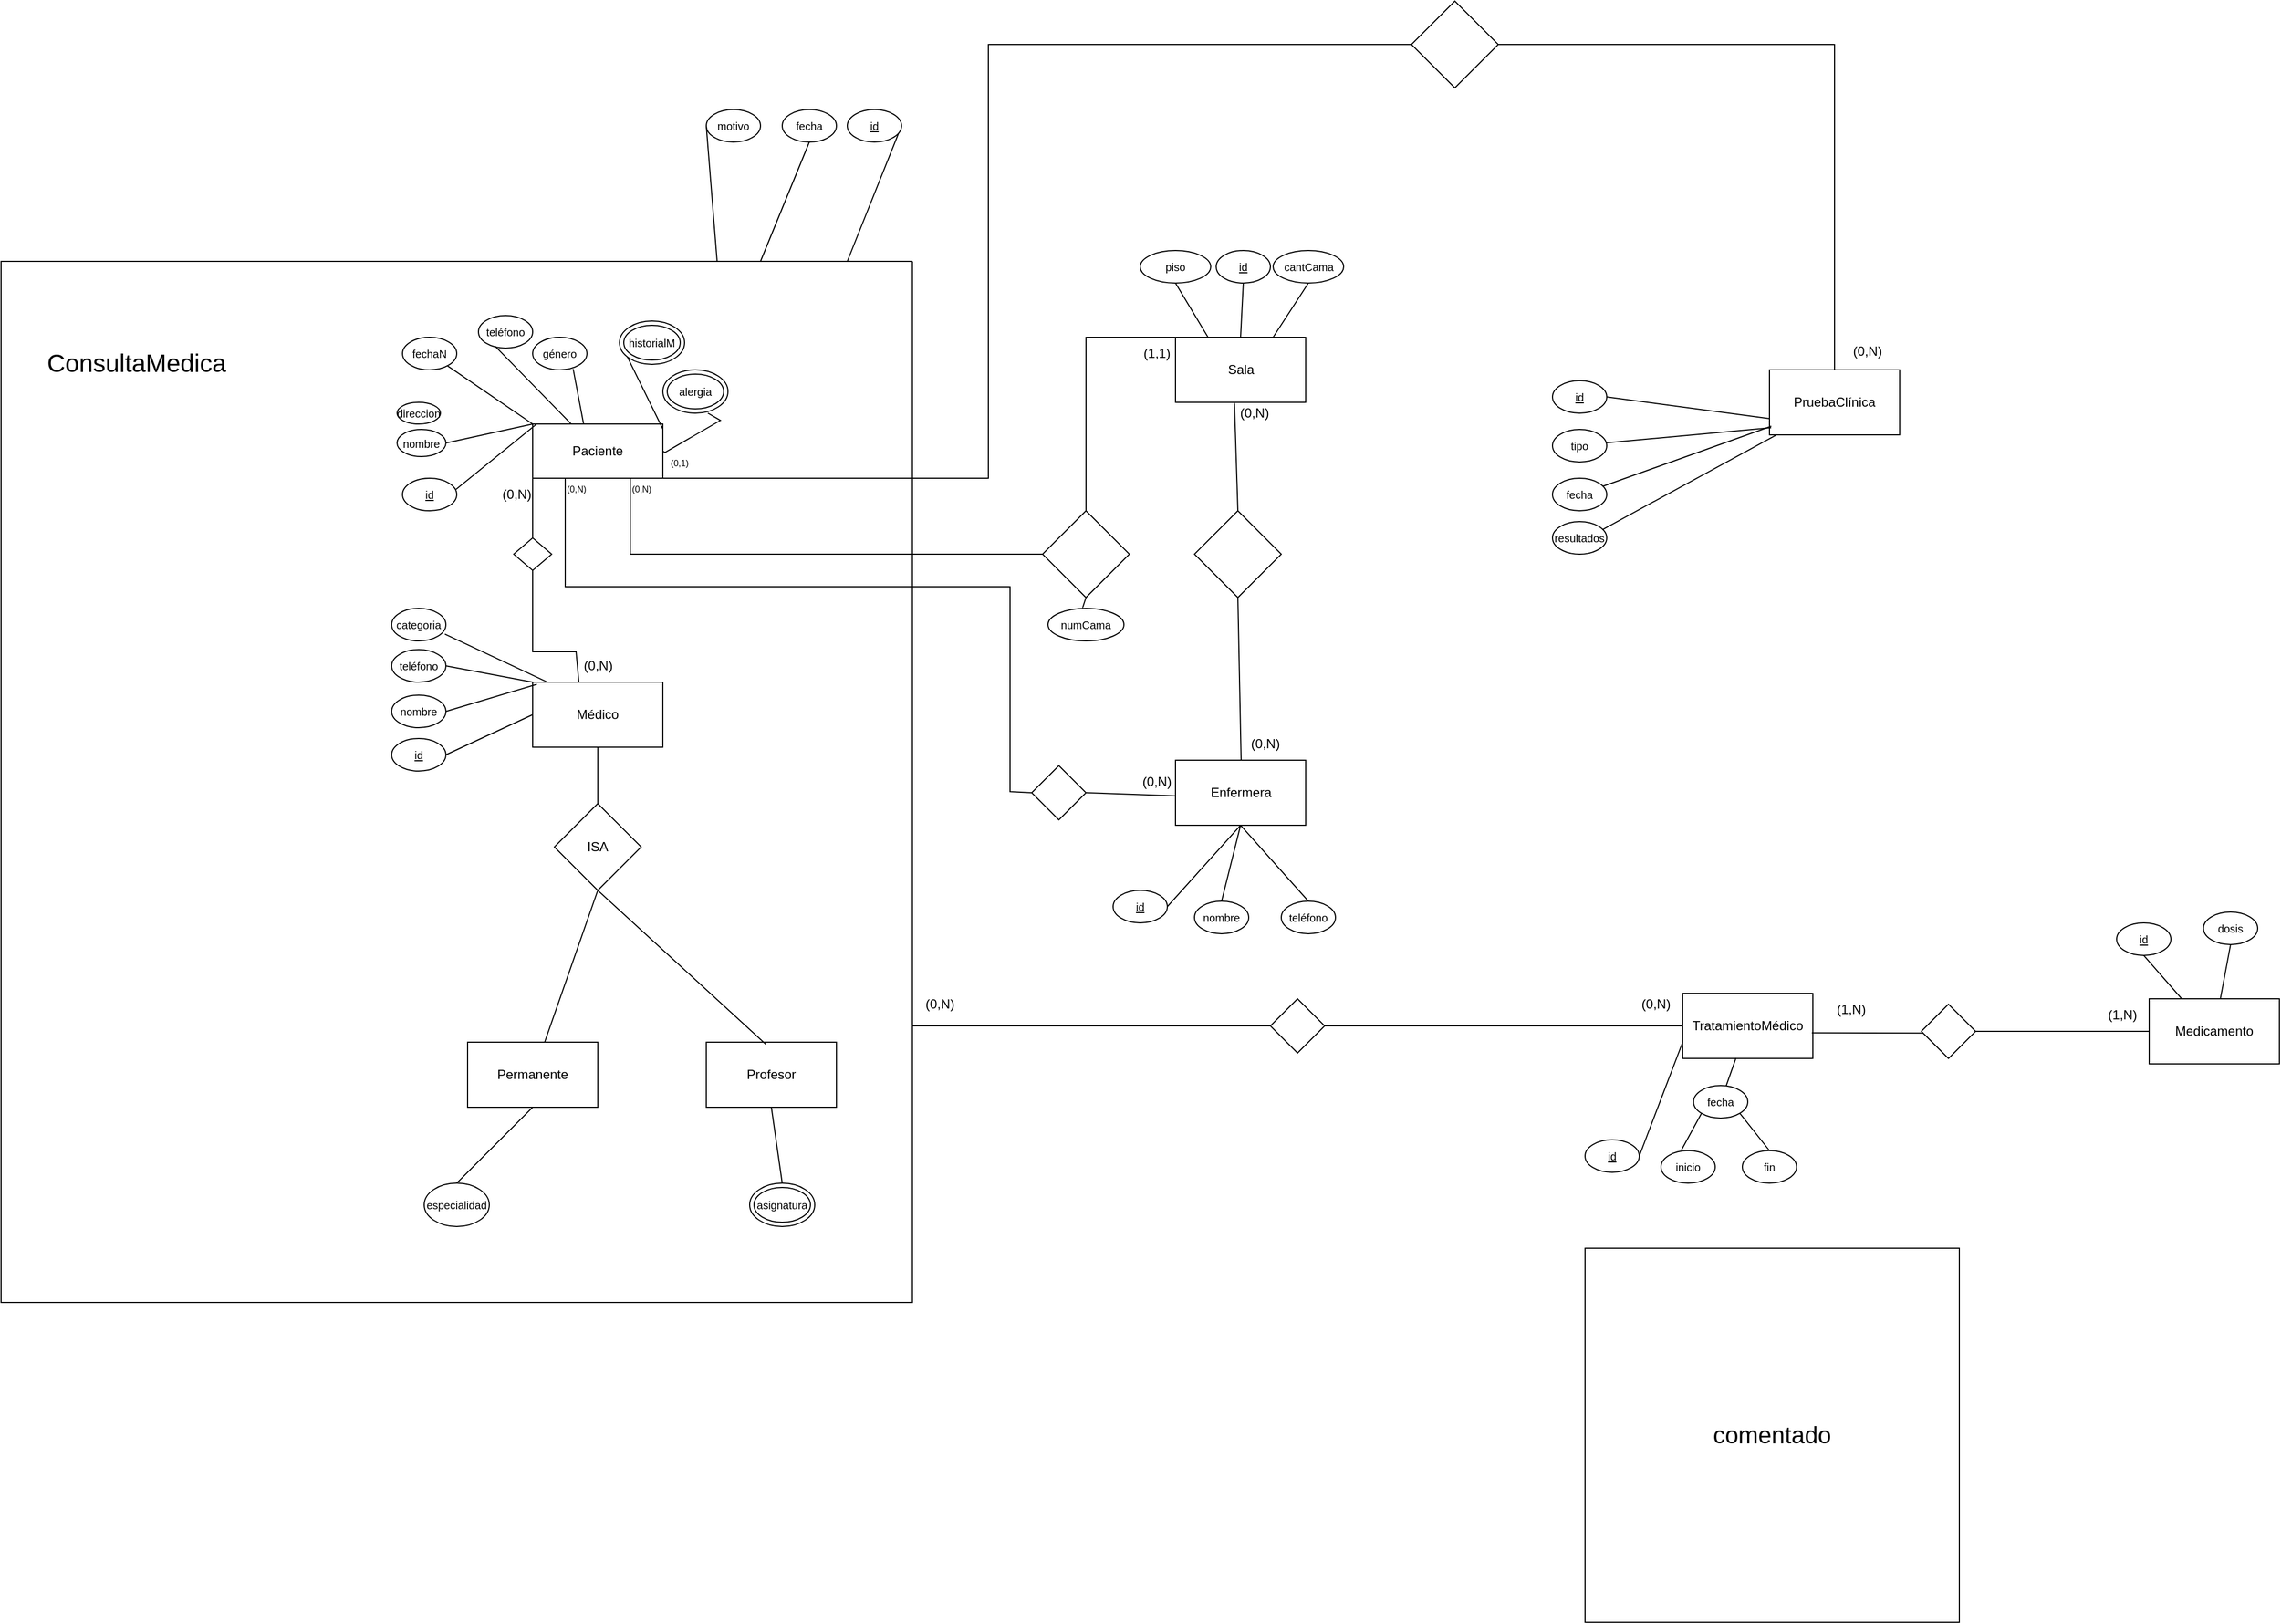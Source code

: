 <mxfile version="22.0.4" type="github">
  <diagram id="R2lEEEUBdFMjLlhIrx00" name="Page-1">
    <mxGraphModel dx="5050" dy="3364" grid="1" gridSize="10" guides="1" tooltips="1" connect="1" arrows="1" fold="1" page="1" pageScale="1" pageWidth="850" pageHeight="1100" math="0" shadow="0" extFonts="Permanent Marker^https://fonts.googleapis.com/css?family=Permanent+Marker">
      <root>
        <mxCell id="0" />
        <mxCell id="1" parent="0" />
        <mxCell id="7Bm5uX8iUBSCOyA4L_OL-2" value="Paciente" style="rounded=0;whiteSpace=wrap;html=1;" vertex="1" parent="1">
          <mxGeometry x="-110" y="110" width="120" height="50" as="geometry" />
        </mxCell>
        <mxCell id="7Bm5uX8iUBSCOyA4L_OL-5" value="nombre" style="ellipse;whiteSpace=wrap;html=1;fontSize=10;" vertex="1" parent="1">
          <mxGeometry x="-235" y="115" width="45" height="25" as="geometry" />
        </mxCell>
        <mxCell id="7Bm5uX8iUBSCOyA4L_OL-6" value="" style="endArrow=none;html=1;rounded=0;entryX=1;entryY=0.5;entryDx=0;entryDy=0;exitX=0;exitY=0;exitDx=0;exitDy=0;" edge="1" parent="1" source="7Bm5uX8iUBSCOyA4L_OL-2" target="7Bm5uX8iUBSCOyA4L_OL-5">
          <mxGeometry width="50" height="50" relative="1" as="geometry">
            <mxPoint x="170" y="140" as="sourcePoint" />
            <mxPoint x="220" y="90" as="targetPoint" />
          </mxGeometry>
        </mxCell>
        <mxCell id="7Bm5uX8iUBSCOyA4L_OL-7" value="direccion" style="ellipse;whiteSpace=wrap;html=1;fontSize=10;" vertex="1" parent="1">
          <mxGeometry x="-235" y="90" width="40" height="20" as="geometry" />
        </mxCell>
        <mxCell id="7Bm5uX8iUBSCOyA4L_OL-8" value="fechaN" style="ellipse;whiteSpace=wrap;html=1;fontSize=10;" vertex="1" parent="1">
          <mxGeometry x="-230" y="30" width="50" height="30" as="geometry" />
        </mxCell>
        <mxCell id="7Bm5uX8iUBSCOyA4L_OL-10" value="" style="endArrow=none;html=1;rounded=0;exitX=0;exitY=0;exitDx=0;exitDy=0;" edge="1" parent="1" source="7Bm5uX8iUBSCOyA4L_OL-2" target="7Bm5uX8iUBSCOyA4L_OL-8">
          <mxGeometry width="50" height="50" relative="1" as="geometry">
            <mxPoint x="230" y="170" as="sourcePoint" />
            <mxPoint x="290" y="90" as="targetPoint" />
          </mxGeometry>
        </mxCell>
        <mxCell id="7Bm5uX8iUBSCOyA4L_OL-11" value="género" style="ellipse;whiteSpace=wrap;html=1;fontSize=10;" vertex="1" parent="1">
          <mxGeometry x="-110" y="30" width="50" height="30" as="geometry" />
        </mxCell>
        <mxCell id="7Bm5uX8iUBSCOyA4L_OL-12" value="" style="endArrow=none;html=1;rounded=0;entryX=0.746;entryY=0.972;entryDx=0;entryDy=0;entryPerimeter=0;exitX=0.391;exitY=-0.003;exitDx=0;exitDy=0;exitPerimeter=0;" edge="1" parent="1" source="7Bm5uX8iUBSCOyA4L_OL-2" target="7Bm5uX8iUBSCOyA4L_OL-11">
          <mxGeometry width="50" height="50" relative="1" as="geometry">
            <mxPoint x="170" y="180" as="sourcePoint" />
            <mxPoint x="340" y="90" as="targetPoint" />
          </mxGeometry>
        </mxCell>
        <mxCell id="7Bm5uX8iUBSCOyA4L_OL-13" value="teléfono" style="ellipse;whiteSpace=wrap;html=1;fontSize=10;" vertex="1" parent="1">
          <mxGeometry x="-160" y="10" width="50" height="30" as="geometry" />
        </mxCell>
        <mxCell id="7Bm5uX8iUBSCOyA4L_OL-16" value="" style="endArrow=none;html=1;rounded=0;entryX=0.101;entryY=0.764;entryDx=0;entryDy=0;entryPerimeter=0;exitX=1.001;exitY=0.098;exitDx=0;exitDy=0;exitPerimeter=0;" edge="1" parent="1" source="7Bm5uX8iUBSCOyA4L_OL-2" target="7Bm5uX8iUBSCOyA4L_OL-20">
          <mxGeometry width="50" height="50" relative="1" as="geometry">
            <mxPoint x="270" y="180" as="sourcePoint" />
            <mxPoint x="302.35" y="158.71" as="targetPoint" />
          </mxGeometry>
        </mxCell>
        <mxCell id="7Bm5uX8iUBSCOyA4L_OL-17" value="" style="endArrow=none;html=1;rounded=0;entryX=0.302;entryY=0.932;entryDx=0;entryDy=0;entryPerimeter=0;" edge="1" parent="1" source="7Bm5uX8iUBSCOyA4L_OL-2" target="7Bm5uX8iUBSCOyA4L_OL-13">
          <mxGeometry width="50" height="50" relative="1" as="geometry">
            <mxPoint x="250" y="180" as="sourcePoint" />
            <mxPoint x="300" y="120" as="targetPoint" />
          </mxGeometry>
        </mxCell>
        <mxCell id="7Bm5uX8iUBSCOyA4L_OL-20" value="historialM" style="ellipse;shape=doubleEllipse;whiteSpace=wrap;html=1;fontSize=10;" vertex="1" parent="1">
          <mxGeometry x="-30" y="15" width="60" height="40" as="geometry" />
        </mxCell>
        <mxCell id="7Bm5uX8iUBSCOyA4L_OL-21" value="alergia" style="ellipse;shape=doubleEllipse;whiteSpace=wrap;html=1;fontSize=10;" vertex="1" parent="1">
          <mxGeometry x="10" y="60" width="60" height="40" as="geometry" />
        </mxCell>
        <mxCell id="7Bm5uX8iUBSCOyA4L_OL-24" value="" style="edgeStyle=isometricEdgeStyle;endArrow=none;html=1;elbow=vertical;rounded=0;exitX=1;exitY=0.5;exitDx=0;exitDy=0;entryX=0.691;entryY=0.999;entryDx=0;entryDy=0;entryPerimeter=0;" edge="1" parent="1" source="7Bm5uX8iUBSCOyA4L_OL-2" target="7Bm5uX8iUBSCOyA4L_OL-21">
          <mxGeometry width="50" height="100" relative="1" as="geometry">
            <mxPoint x="340.8" y="230" as="sourcePoint" />
            <mxPoint x="390.8" y="130" as="targetPoint" />
            <Array as="points">
              <mxPoint x="40" y="120" />
            </Array>
          </mxGeometry>
        </mxCell>
        <mxCell id="7Bm5uX8iUBSCOyA4L_OL-29" value="Médico" style="rounded=0;whiteSpace=wrap;html=1;" vertex="1" parent="1">
          <mxGeometry x="-110" y="348" width="120" height="60" as="geometry" />
        </mxCell>
        <mxCell id="7Bm5uX8iUBSCOyA4L_OL-32" value="" style="endArrow=none;html=1;rounded=0;exitX=0.355;exitY=0.001;exitDx=0;exitDy=0;entryX=0.5;entryY=1;entryDx=0;entryDy=0;exitPerimeter=0;" edge="1" parent="1" source="7Bm5uX8iUBSCOyA4L_OL-29" target="7Bm5uX8iUBSCOyA4L_OL-141">
          <mxGeometry width="50" height="50" relative="1" as="geometry">
            <mxPoint x="140" y="380" as="sourcePoint" />
            <mxPoint x="-60" y="300" as="targetPoint" />
            <Array as="points">
              <mxPoint x="-70" y="320" />
              <mxPoint x="-110" y="320" />
            </Array>
          </mxGeometry>
        </mxCell>
        <mxCell id="7Bm5uX8iUBSCOyA4L_OL-34" value="" style="endArrow=none;html=1;rounded=0;entryX=0;entryY=0.5;entryDx=0;entryDy=0;exitX=1;exitY=0.5;exitDx=0;exitDy=0;" edge="1" parent="1" source="7Bm5uX8iUBSCOyA4L_OL-118" target="7Bm5uX8iUBSCOyA4L_OL-29">
          <mxGeometry width="50" height="50" relative="1" as="geometry">
            <mxPoint x="50" y="440" as="sourcePoint" />
            <mxPoint x="100" y="360" as="targetPoint" />
          </mxGeometry>
        </mxCell>
        <mxCell id="7Bm5uX8iUBSCOyA4L_OL-35" value="nombre" style="ellipse;whiteSpace=wrap;html=1;fontSize=10;" vertex="1" parent="1">
          <mxGeometry x="-240" y="360" width="50" height="30" as="geometry" />
        </mxCell>
        <mxCell id="7Bm5uX8iUBSCOyA4L_OL-40" value="" style="endArrow=none;html=1;rounded=0;entryX=1;entryY=0.5;entryDx=0;entryDy=0;exitX=0.032;exitY=0.033;exitDx=0;exitDy=0;exitPerimeter=0;" edge="1" parent="1" source="7Bm5uX8iUBSCOyA4L_OL-29" target="7Bm5uX8iUBSCOyA4L_OL-35">
          <mxGeometry width="50" height="50" relative="1" as="geometry">
            <mxPoint x="220" y="390" as="sourcePoint" />
            <mxPoint x="270" y="340" as="targetPoint" />
          </mxGeometry>
        </mxCell>
        <mxCell id="7Bm5uX8iUBSCOyA4L_OL-41" value="" style="endArrow=none;html=1;rounded=0;entryX=0.5;entryY=1;entryDx=0;entryDy=0;exitX=0.5;exitY=0;exitDx=0;exitDy=0;" edge="1" parent="1" source="7Bm5uX8iUBSCOyA4L_OL-43" target="7Bm5uX8iUBSCOyA4L_OL-29">
          <mxGeometry width="50" height="50" relative="1" as="geometry">
            <mxPoint x="185" y="600" as="sourcePoint" />
            <mxPoint x="280" y="530" as="targetPoint" />
          </mxGeometry>
        </mxCell>
        <mxCell id="7Bm5uX8iUBSCOyA4L_OL-43" value="ISA" style="rhombus;whiteSpace=wrap;html=1;" vertex="1" parent="1">
          <mxGeometry x="-90" y="460" width="80" height="80" as="geometry" />
        </mxCell>
        <mxCell id="7Bm5uX8iUBSCOyA4L_OL-44" value="Permanente" style="rounded=0;whiteSpace=wrap;html=1;" vertex="1" parent="1">
          <mxGeometry x="-170" y="680" width="120" height="60" as="geometry" />
        </mxCell>
        <mxCell id="7Bm5uX8iUBSCOyA4L_OL-45" value="Profesor" style="rounded=0;whiteSpace=wrap;html=1;" vertex="1" parent="1">
          <mxGeometry x="50" y="680" width="120" height="60" as="geometry" />
        </mxCell>
        <mxCell id="7Bm5uX8iUBSCOyA4L_OL-47" value="" style="endArrow=none;html=1;rounded=0;exitX=0.592;exitY=0;exitDx=0;exitDy=0;exitPerimeter=0;entryX=0.5;entryY=1;entryDx=0;entryDy=0;" edge="1" parent="1" source="7Bm5uX8iUBSCOyA4L_OL-44" target="7Bm5uX8iUBSCOyA4L_OL-43">
          <mxGeometry width="50" height="50" relative="1" as="geometry">
            <mxPoint x="120" y="710" as="sourcePoint" />
            <mxPoint x="170" y="660" as="targetPoint" />
          </mxGeometry>
        </mxCell>
        <mxCell id="7Bm5uX8iUBSCOyA4L_OL-49" value="" style="endArrow=none;html=1;rounded=0;exitX=0.458;exitY=0.033;exitDx=0;exitDy=0;exitPerimeter=0;entryX=0.5;entryY=1;entryDx=0;entryDy=0;" edge="1" parent="1" source="7Bm5uX8iUBSCOyA4L_OL-45" target="7Bm5uX8iUBSCOyA4L_OL-43">
          <mxGeometry width="50" height="50" relative="1" as="geometry">
            <mxPoint x="330" y="770" as="sourcePoint" />
            <mxPoint x="190" y="690" as="targetPoint" />
          </mxGeometry>
        </mxCell>
        <mxCell id="7Bm5uX8iUBSCOyA4L_OL-50" value="teléfono" style="ellipse;whiteSpace=wrap;html=1;fontSize=10;" vertex="1" parent="1">
          <mxGeometry x="-240" y="318" width="50" height="30" as="geometry" />
        </mxCell>
        <mxCell id="7Bm5uX8iUBSCOyA4L_OL-51" value="" style="endArrow=none;html=1;rounded=0;entryX=0.981;entryY=0.789;entryDx=0;entryDy=0;exitX=0.112;exitY=-0.001;exitDx=0;exitDy=0;exitPerimeter=0;entryPerimeter=0;" edge="1" parent="1" source="7Bm5uX8iUBSCOyA4L_OL-29" target="7Bm5uX8iUBSCOyA4L_OL-114">
          <mxGeometry width="50" height="50" relative="1" as="geometry">
            <mxPoint x="140.36" y="357.22" as="sourcePoint" />
            <mxPoint x="74.757" y="322.778" as="targetPoint" />
          </mxGeometry>
        </mxCell>
        <mxCell id="7Bm5uX8iUBSCOyA4L_OL-54" value="Enfermera" style="rounded=0;whiteSpace=wrap;html=1;" vertex="1" parent="1">
          <mxGeometry x="482.5" y="420" width="120" height="60" as="geometry" />
        </mxCell>
        <mxCell id="7Bm5uX8iUBSCOyA4L_OL-57" value="" style="endArrow=none;html=1;rounded=0;entryX=0.5;entryY=1;entryDx=0;entryDy=0;exitX=1;exitY=0.5;exitDx=0;exitDy=0;" edge="1" parent="1" source="7Bm5uX8iUBSCOyA4L_OL-121" target="7Bm5uX8iUBSCOyA4L_OL-54">
          <mxGeometry width="50" height="50" relative="1" as="geometry">
            <mxPoint x="490.0" y="435" as="sourcePoint" />
            <mxPoint x="540" y="390" as="targetPoint" />
          </mxGeometry>
        </mxCell>
        <mxCell id="7Bm5uX8iUBSCOyA4L_OL-58" value="nombre" style="ellipse;whiteSpace=wrap;html=1;fontSize=10;" vertex="1" parent="1">
          <mxGeometry x="500" y="550" width="50" height="30" as="geometry" />
        </mxCell>
        <mxCell id="7Bm5uX8iUBSCOyA4L_OL-59" value="" style="endArrow=none;html=1;rounded=0;exitX=0.5;exitY=0;exitDx=0;exitDy=0;entryX=0.5;entryY=1;entryDx=0;entryDy=0;" edge="1" parent="1" source="7Bm5uX8iUBSCOyA4L_OL-58" target="7Bm5uX8iUBSCOyA4L_OL-54">
          <mxGeometry width="50" height="50" relative="1" as="geometry">
            <mxPoint x="550" y="350" as="sourcePoint" />
            <mxPoint x="600" y="390" as="targetPoint" />
          </mxGeometry>
        </mxCell>
        <mxCell id="7Bm5uX8iUBSCOyA4L_OL-60" value="teléfono" style="ellipse;whiteSpace=wrap;html=1;fontSize=10;" vertex="1" parent="1">
          <mxGeometry x="580" y="550" width="50" height="30" as="geometry" />
        </mxCell>
        <mxCell id="7Bm5uX8iUBSCOyA4L_OL-61" value="" style="endArrow=none;html=1;rounded=0;exitX=0.5;exitY=0;exitDx=0;exitDy=0;entryX=0.5;entryY=1;entryDx=0;entryDy=0;" edge="1" parent="1" source="7Bm5uX8iUBSCOyA4L_OL-60" target="7Bm5uX8iUBSCOyA4L_OL-54">
          <mxGeometry width="50" height="50" relative="1" as="geometry">
            <mxPoint x="500" y="365" as="sourcePoint" />
            <mxPoint x="560" y="380" as="targetPoint" />
          </mxGeometry>
        </mxCell>
        <mxCell id="7Bm5uX8iUBSCOyA4L_OL-64" value="" style="endArrow=none;html=1;rounded=0;exitX=1;exitY=0.5;exitDx=0;exitDy=0;" edge="1" parent="1" source="7Bm5uX8iUBSCOyA4L_OL-122">
          <mxGeometry width="50" height="50" relative="1" as="geometry">
            <mxPoint x="870" y="440" as="sourcePoint" />
            <mxPoint x="180" y="-40" as="targetPoint" />
          </mxGeometry>
        </mxCell>
        <mxCell id="7Bm5uX8iUBSCOyA4L_OL-65" value="fecha " style="ellipse;whiteSpace=wrap;html=1;fontSize=10;" vertex="1" parent="1">
          <mxGeometry x="120" y="-180" width="50" height="30" as="geometry" />
        </mxCell>
        <mxCell id="7Bm5uX8iUBSCOyA4L_OL-66" value="" style="endArrow=none;html=1;rounded=0;exitX=0.5;exitY=1;exitDx=0;exitDy=0;" edge="1" parent="1" source="7Bm5uX8iUBSCOyA4L_OL-65">
          <mxGeometry width="50" height="50" relative="1" as="geometry">
            <mxPoint x="970" y="400" as="sourcePoint" />
            <mxPoint x="100" y="-40" as="targetPoint" />
          </mxGeometry>
        </mxCell>
        <mxCell id="7Bm5uX8iUBSCOyA4L_OL-67" value="motivo " style="ellipse;whiteSpace=wrap;html=1;fontSize=10;" vertex="1" parent="1">
          <mxGeometry x="50" y="-180" width="50" height="30" as="geometry" />
        </mxCell>
        <mxCell id="7Bm5uX8iUBSCOyA4L_OL-68" value="" style="endArrow=none;html=1;rounded=0;exitX=0;exitY=0.5;exitDx=0;exitDy=0;" edge="1" parent="1" source="7Bm5uX8iUBSCOyA4L_OL-67">
          <mxGeometry width="50" height="50" relative="1" as="geometry">
            <mxPoint x="790" y="310" as="sourcePoint" />
            <mxPoint x="60" y="-40" as="targetPoint" />
          </mxGeometry>
        </mxCell>
        <mxCell id="7Bm5uX8iUBSCOyA4L_OL-69" value="PruebaClínica" style="rounded=0;whiteSpace=wrap;html=1;" vertex="1" parent="1">
          <mxGeometry x="1030" y="60" width="120" height="60" as="geometry" />
        </mxCell>
        <mxCell id="7Bm5uX8iUBSCOyA4L_OL-71" value="" style="endArrow=none;html=1;rounded=0;entryX=0;entryY=0.75;entryDx=0;entryDy=0;exitX=1;exitY=0.5;exitDx=0;exitDy=0;" edge="1" parent="1" source="7Bm5uX8iUBSCOyA4L_OL-123" target="7Bm5uX8iUBSCOyA4L_OL-69">
          <mxGeometry width="50" height="50" relative="1" as="geometry">
            <mxPoint x="870" y="85.0" as="sourcePoint" />
            <mxPoint x="940" y="100" as="targetPoint" />
          </mxGeometry>
        </mxCell>
        <mxCell id="7Bm5uX8iUBSCOyA4L_OL-73" value="tipo " style="ellipse;whiteSpace=wrap;html=1;fontSize=10;" vertex="1" parent="1">
          <mxGeometry x="830" y="115" width="50" height="30" as="geometry" />
        </mxCell>
        <mxCell id="7Bm5uX8iUBSCOyA4L_OL-74" value="" style="endArrow=none;html=1;rounded=0;exitX=0.979;exitY=0.413;exitDx=0;exitDy=0;exitPerimeter=0;entryX=0.013;entryY=0.889;entryDx=0;entryDy=0;entryPerimeter=0;" edge="1" parent="1" source="7Bm5uX8iUBSCOyA4L_OL-73" target="7Bm5uX8iUBSCOyA4L_OL-69">
          <mxGeometry width="50" height="50" relative="1" as="geometry">
            <mxPoint x="910" y="155" as="sourcePoint" />
            <mxPoint x="960" y="100" as="targetPoint" />
          </mxGeometry>
        </mxCell>
        <mxCell id="7Bm5uX8iUBSCOyA4L_OL-75" value="fecha" style="ellipse;whiteSpace=wrap;html=1;fontSize=10;" vertex="1" parent="1">
          <mxGeometry x="830" y="160" width="50" height="30" as="geometry" />
        </mxCell>
        <mxCell id="7Bm5uX8iUBSCOyA4L_OL-76" value="" style="endArrow=none;html=1;rounded=0;entryX=0.014;entryY=0.867;entryDx=0;entryDy=0;entryPerimeter=0;" edge="1" parent="1" source="7Bm5uX8iUBSCOyA4L_OL-75" target="7Bm5uX8iUBSCOyA4L_OL-69">
          <mxGeometry width="50" height="50" relative="1" as="geometry">
            <mxPoint x="900" y="200" as="sourcePoint" />
            <mxPoint x="950" y="150" as="targetPoint" />
          </mxGeometry>
        </mxCell>
        <mxCell id="7Bm5uX8iUBSCOyA4L_OL-77" value="resultados" style="ellipse;whiteSpace=wrap;html=1;fontSize=10;" vertex="1" parent="1">
          <mxGeometry x="830" y="200" width="50" height="30" as="geometry" />
        </mxCell>
        <mxCell id="7Bm5uX8iUBSCOyA4L_OL-78" value="" style="endArrow=none;html=1;rounded=0;entryX=0.057;entryY=0.996;entryDx=0;entryDy=0;entryPerimeter=0;exitX=0.925;exitY=0.242;exitDx=0;exitDy=0;exitPerimeter=0;" edge="1" parent="1" source="7Bm5uX8iUBSCOyA4L_OL-77" target="7Bm5uX8iUBSCOyA4L_OL-69">
          <mxGeometry width="50" height="50" relative="1" as="geometry">
            <mxPoint x="880" y="203.5" as="sourcePoint" />
            <mxPoint x="970" y="146.5" as="targetPoint" />
          </mxGeometry>
        </mxCell>
        <mxCell id="7Bm5uX8iUBSCOyA4L_OL-79" value="TratamientoMédico" style="rounded=0;whiteSpace=wrap;html=1;" vertex="1" parent="1">
          <mxGeometry x="950" y="635" width="120" height="60" as="geometry" />
        </mxCell>
        <mxCell id="7Bm5uX8iUBSCOyA4L_OL-81" value="" style="endArrow=none;html=1;rounded=0;entryX=1;entryY=0.5;entryDx=0;entryDy=0;exitX=0;exitY=0.75;exitDx=0;exitDy=0;" edge="1" parent="1" source="7Bm5uX8iUBSCOyA4L_OL-79" target="7Bm5uX8iUBSCOyA4L_OL-124">
          <mxGeometry width="50" height="50" relative="1" as="geometry">
            <mxPoint x="930" y="610" as="sourcePoint" />
            <mxPoint x="890" y="665" as="targetPoint" />
          </mxGeometry>
        </mxCell>
        <mxCell id="7Bm5uX8iUBSCOyA4L_OL-83" value="fecha " style="ellipse;whiteSpace=wrap;html=1;fontSize=10;" vertex="1" parent="1">
          <mxGeometry x="960" y="720" width="50" height="30" as="geometry" />
        </mxCell>
        <mxCell id="7Bm5uX8iUBSCOyA4L_OL-84" value="" style="endArrow=none;html=1;rounded=0;entryX=0.41;entryY=0.991;entryDx=0;entryDy=0;entryPerimeter=0;" edge="1" parent="1" source="7Bm5uX8iUBSCOyA4L_OL-83" target="7Bm5uX8iUBSCOyA4L_OL-79">
          <mxGeometry width="50" height="50" relative="1" as="geometry">
            <mxPoint x="970" y="700" as="sourcePoint" />
            <mxPoint x="1020" y="650" as="targetPoint" />
          </mxGeometry>
        </mxCell>
        <mxCell id="7Bm5uX8iUBSCOyA4L_OL-85" value="inicio" style="ellipse;whiteSpace=wrap;html=1;fontSize=10;" vertex="1" parent="1">
          <mxGeometry x="930" y="780" width="50" height="30" as="geometry" />
        </mxCell>
        <mxCell id="7Bm5uX8iUBSCOyA4L_OL-86" value="fin" style="ellipse;whiteSpace=wrap;html=1;fontSize=10;" vertex="1" parent="1">
          <mxGeometry x="1005" y="780" width="50" height="30" as="geometry" />
        </mxCell>
        <mxCell id="7Bm5uX8iUBSCOyA4L_OL-87" value="" style="endArrow=none;html=1;rounded=0;entryX=0;entryY=1;entryDx=0;entryDy=0;exitX=0.381;exitY=-0.03;exitDx=0;exitDy=0;exitPerimeter=0;" edge="1" parent="1" source="7Bm5uX8iUBSCOyA4L_OL-85" target="7Bm5uX8iUBSCOyA4L_OL-83">
          <mxGeometry width="50" height="50" relative="1" as="geometry">
            <mxPoint x="900" y="760" as="sourcePoint" />
            <mxPoint x="950" y="710" as="targetPoint" />
          </mxGeometry>
        </mxCell>
        <mxCell id="7Bm5uX8iUBSCOyA4L_OL-88" value="" style="endArrow=none;html=1;rounded=0;entryX=1;entryY=1;entryDx=0;entryDy=0;exitX=0.5;exitY=0;exitDx=0;exitDy=0;" edge="1" parent="1" source="7Bm5uX8iUBSCOyA4L_OL-86" target="7Bm5uX8iUBSCOyA4L_OL-83">
          <mxGeometry width="50" height="50" relative="1" as="geometry">
            <mxPoint x="959" y="789" as="sourcePoint" />
            <mxPoint x="987" y="745" as="targetPoint" />
          </mxGeometry>
        </mxCell>
        <mxCell id="7Bm5uX8iUBSCOyA4L_OL-91" value="" style="endArrow=none;html=1;rounded=0;entryX=0.114;entryY=0.532;entryDx=0;entryDy=0;exitX=0.992;exitY=0.606;exitDx=0;exitDy=0;entryPerimeter=0;exitPerimeter=0;" edge="1" parent="1" source="7Bm5uX8iUBSCOyA4L_OL-79" target="7Bm5uX8iUBSCOyA4L_OL-97">
          <mxGeometry width="50" height="50" relative="1" as="geometry">
            <mxPoint x="930" y="580" as="sourcePoint" />
            <mxPoint x="1140.0" y="620" as="targetPoint" />
          </mxGeometry>
        </mxCell>
        <mxCell id="7Bm5uX8iUBSCOyA4L_OL-92" value="dosis" style="ellipse;whiteSpace=wrap;html=1;fontSize=10;" vertex="1" parent="1">
          <mxGeometry x="1430" y="560" width="50" height="30" as="geometry" />
        </mxCell>
        <mxCell id="7Bm5uX8iUBSCOyA4L_OL-93" value="" style="endArrow=none;html=1;rounded=0;exitX=0.5;exitY=1;exitDx=0;exitDy=0;" edge="1" parent="1" source="7Bm5uX8iUBSCOyA4L_OL-92" target="7Bm5uX8iUBSCOyA4L_OL-94">
          <mxGeometry width="50" height="50" relative="1" as="geometry">
            <mxPoint x="1370" y="540" as="sourcePoint" />
            <mxPoint x="1180" y="642.5" as="targetPoint" />
          </mxGeometry>
        </mxCell>
        <mxCell id="7Bm5uX8iUBSCOyA4L_OL-94" value="Medicamento" style="rounded=0;whiteSpace=wrap;html=1;" vertex="1" parent="1">
          <mxGeometry x="1380" y="640" width="120" height="60" as="geometry" />
        </mxCell>
        <mxCell id="7Bm5uX8iUBSCOyA4L_OL-95" value="id" style="ellipse;whiteSpace=wrap;html=1;fontSize=10;fontStyle=4" vertex="1" parent="1">
          <mxGeometry x="1350" y="570" width="50" height="30" as="geometry" />
        </mxCell>
        <mxCell id="7Bm5uX8iUBSCOyA4L_OL-96" value="" style="endArrow=none;html=1;rounded=0;entryX=0.5;entryY=1;entryDx=0;entryDy=0;exitX=0.25;exitY=0;exitDx=0;exitDy=0;" edge="1" parent="1" source="7Bm5uX8iUBSCOyA4L_OL-94" target="7Bm5uX8iUBSCOyA4L_OL-95">
          <mxGeometry width="50" height="50" relative="1" as="geometry">
            <mxPoint x="1250" y="630" as="sourcePoint" />
            <mxPoint x="1300" y="580" as="targetPoint" />
          </mxGeometry>
        </mxCell>
        <mxCell id="7Bm5uX8iUBSCOyA4L_OL-97" value="" style="rhombus;whiteSpace=wrap;html=1;" vertex="1" parent="1">
          <mxGeometry x="1170" y="645" width="50" height="50" as="geometry" />
        </mxCell>
        <mxCell id="7Bm5uX8iUBSCOyA4L_OL-98" value="" style="endArrow=none;html=1;rounded=0;entryX=0;entryY=0.5;entryDx=0;entryDy=0;exitX=1;exitY=0.5;exitDx=0;exitDy=0;" edge="1" parent="1" source="7Bm5uX8iUBSCOyA4L_OL-97" target="7Bm5uX8iUBSCOyA4L_OL-94">
          <mxGeometry width="50" height="50" relative="1" as="geometry">
            <mxPoint x="1190" y="619" as="sourcePoint" />
            <mxPoint x="1286" y="621" as="targetPoint" />
          </mxGeometry>
        </mxCell>
        <mxCell id="7Bm5uX8iUBSCOyA4L_OL-99" value="(1,N)" style="text;html=1;align=center;verticalAlign=middle;resizable=0;points=[];autosize=1;strokeColor=none;fillColor=none;" vertex="1" parent="1">
          <mxGeometry x="1080" y="635" width="50" height="30" as="geometry" />
        </mxCell>
        <mxCell id="7Bm5uX8iUBSCOyA4L_OL-100" value="(1,N)" style="text;html=1;align=center;verticalAlign=middle;resizable=0;points=[];autosize=1;strokeColor=none;fillColor=none;" vertex="1" parent="1">
          <mxGeometry x="1330" y="640" width="50" height="30" as="geometry" />
        </mxCell>
        <mxCell id="7Bm5uX8iUBSCOyA4L_OL-101" value="RecursoHospitalario" style="rounded=0;whiteSpace=wrap;html=1;" vertex="1" parent="1">
          <mxGeometry x="925" y="900" width="120" height="60" as="geometry" />
        </mxCell>
        <mxCell id="7Bm5uX8iUBSCOyA4L_OL-102" value="id" style="ellipse;whiteSpace=wrap;html=1;fontSize=10;fontStyle=4" vertex="1" parent="1">
          <mxGeometry x="900" y="1050" width="50" height="30" as="geometry" />
        </mxCell>
        <mxCell id="7Bm5uX8iUBSCOyA4L_OL-103" value="" style="endArrow=none;html=1;rounded=0;exitX=0.5;exitY=0;exitDx=0;exitDy=0;" edge="1" parent="1" source="7Bm5uX8iUBSCOyA4L_OL-102" target="7Bm5uX8iUBSCOyA4L_OL-101">
          <mxGeometry width="50" height="50" relative="1" as="geometry">
            <mxPoint x="900" y="1030" as="sourcePoint" />
            <mxPoint x="940" y="990" as="targetPoint" />
          </mxGeometry>
        </mxCell>
        <mxCell id="7Bm5uX8iUBSCOyA4L_OL-105" value="tipo" style="ellipse;whiteSpace=wrap;html=1;fontSize=10;" vertex="1" parent="1">
          <mxGeometry x="960" y="1050" width="50" height="30" as="geometry" />
        </mxCell>
        <mxCell id="7Bm5uX8iUBSCOyA4L_OL-106" value="" style="endArrow=none;html=1;rounded=0;exitX=0.5;exitY=0;exitDx=0;exitDy=0;entryX=0.5;entryY=1;entryDx=0;entryDy=0;" edge="1" parent="1" source="7Bm5uX8iUBSCOyA4L_OL-105" target="7Bm5uX8iUBSCOyA4L_OL-101">
          <mxGeometry width="50" height="50" relative="1" as="geometry">
            <mxPoint x="970" y="1070" as="sourcePoint" />
            <mxPoint x="1015" y="980" as="targetPoint" />
          </mxGeometry>
        </mxCell>
        <mxCell id="7Bm5uX8iUBSCOyA4L_OL-107" value="disponibilidad" style="ellipse;whiteSpace=wrap;html=1;fontSize=10;" vertex="1" parent="1">
          <mxGeometry x="1020" y="1040" width="70" height="40" as="geometry" />
        </mxCell>
        <mxCell id="7Bm5uX8iUBSCOyA4L_OL-108" value="" style="endArrow=none;html=1;rounded=0;exitX=0.5;exitY=0;exitDx=0;exitDy=0;entryX=0.75;entryY=1;entryDx=0;entryDy=0;" edge="1" parent="1" source="7Bm5uX8iUBSCOyA4L_OL-107" target="7Bm5uX8iUBSCOyA4L_OL-101">
          <mxGeometry width="50" height="50" relative="1" as="geometry">
            <mxPoint x="995" y="1060" as="sourcePoint" />
            <mxPoint x="995" y="970" as="targetPoint" />
          </mxGeometry>
        </mxCell>
        <mxCell id="7Bm5uX8iUBSCOyA4L_OL-109" value="ubicación" style="ellipse;whiteSpace=wrap;html=1;fontSize=10;" vertex="1" parent="1">
          <mxGeometry x="1100" y="1050" width="70" height="40" as="geometry" />
        </mxCell>
        <mxCell id="7Bm5uX8iUBSCOyA4L_OL-110" value="" style="endArrow=none;html=1;rounded=0;exitX=0.5;exitY=0;exitDx=0;exitDy=0;entryX=1;entryY=1;entryDx=0;entryDy=0;" edge="1" parent="1" source="7Bm5uX8iUBSCOyA4L_OL-109" target="7Bm5uX8iUBSCOyA4L_OL-101">
          <mxGeometry width="50" height="50" relative="1" as="geometry">
            <mxPoint x="1110" y="1050" as="sourcePoint" />
            <mxPoint x="1070" y="960" as="targetPoint" />
          </mxGeometry>
        </mxCell>
        <mxCell id="7Bm5uX8iUBSCOyA4L_OL-111" value="especialidad" style="ellipse;whiteSpace=wrap;html=1;fontSize=10;" vertex="1" parent="1">
          <mxGeometry x="-210" y="810" width="60" height="40" as="geometry" />
        </mxCell>
        <mxCell id="7Bm5uX8iUBSCOyA4L_OL-112" value="" style="endArrow=none;html=1;rounded=0;entryX=0.5;entryY=1;entryDx=0;entryDy=0;exitX=0.5;exitY=0;exitDx=0;exitDy=0;" edge="1" parent="1" source="7Bm5uX8iUBSCOyA4L_OL-111" target="7Bm5uX8iUBSCOyA4L_OL-44">
          <mxGeometry width="50" height="50" relative="1" as="geometry">
            <mxPoint x="70" y="910" as="sourcePoint" />
            <mxPoint x="120" y="860" as="targetPoint" />
          </mxGeometry>
        </mxCell>
        <mxCell id="7Bm5uX8iUBSCOyA4L_OL-114" value="categoria" style="ellipse;whiteSpace=wrap;html=1;fontSize=10;" vertex="1" parent="1">
          <mxGeometry x="-240" y="280" width="50" height="30" as="geometry" />
        </mxCell>
        <mxCell id="7Bm5uX8iUBSCOyA4L_OL-116" value="asignatura" style="ellipse;shape=doubleEllipse;whiteSpace=wrap;html=1;fontSize=10;" vertex="1" parent="1">
          <mxGeometry x="90" y="810" width="60" height="40" as="geometry" />
        </mxCell>
        <mxCell id="7Bm5uX8iUBSCOyA4L_OL-117" value="" style="endArrow=none;html=1;rounded=0;entryX=0.5;entryY=1;entryDx=0;entryDy=0;exitX=0.5;exitY=0;exitDx=0;exitDy=0;" edge="1" parent="1" source="7Bm5uX8iUBSCOyA4L_OL-116" target="7Bm5uX8iUBSCOyA4L_OL-45">
          <mxGeometry width="50" height="50" relative="1" as="geometry">
            <mxPoint x="110" y="850" as="sourcePoint" />
            <mxPoint x="160" y="800" as="targetPoint" />
          </mxGeometry>
        </mxCell>
        <mxCell id="7Bm5uX8iUBSCOyA4L_OL-118" value="&lt;u&gt;id&lt;/u&gt;" style="ellipse;whiteSpace=wrap;html=1;fontSize=10;" vertex="1" parent="1">
          <mxGeometry x="-240" y="400" width="50" height="30" as="geometry" />
        </mxCell>
        <mxCell id="7Bm5uX8iUBSCOyA4L_OL-120" value="" style="endArrow=none;html=1;rounded=0;entryX=0.5;entryY=1;entryDx=0;entryDy=0;exitX=0.029;exitY=0.003;exitDx=0;exitDy=0;exitPerimeter=0;" edge="1" parent="1" source="7Bm5uX8iUBSCOyA4L_OL-2" target="7Bm5uX8iUBSCOyA4L_OL-119">
          <mxGeometry width="50" height="50" relative="1" as="geometry">
            <mxPoint x="113" y="170" as="sourcePoint" />
            <mxPoint x="25.0" y="180" as="targetPoint" />
          </mxGeometry>
        </mxCell>
        <mxCell id="7Bm5uX8iUBSCOyA4L_OL-119" value="&lt;u&gt;id&lt;/u&gt;" style="ellipse;whiteSpace=wrap;html=1;fontSize=10;" vertex="1" parent="1">
          <mxGeometry x="-230" y="160" width="50" height="30" as="geometry" />
        </mxCell>
        <mxCell id="7Bm5uX8iUBSCOyA4L_OL-121" value="&lt;u&gt;id&lt;/u&gt;" style="ellipse;whiteSpace=wrap;html=1;fontSize=10;" vertex="1" parent="1">
          <mxGeometry x="425" y="540" width="50" height="30" as="geometry" />
        </mxCell>
        <mxCell id="7Bm5uX8iUBSCOyA4L_OL-122" value="&lt;u&gt;id&lt;/u&gt;" style="ellipse;whiteSpace=wrap;html=1;fontSize=10;" vertex="1" parent="1">
          <mxGeometry x="180" y="-180" width="50" height="30" as="geometry" />
        </mxCell>
        <mxCell id="7Bm5uX8iUBSCOyA4L_OL-123" value="&lt;u&gt;id&lt;/u&gt;" style="ellipse;whiteSpace=wrap;html=1;fontSize=10;" vertex="1" parent="1">
          <mxGeometry x="830" y="70" width="50" height="30" as="geometry" />
        </mxCell>
        <mxCell id="7Bm5uX8iUBSCOyA4L_OL-124" value="&lt;u&gt;id&lt;/u&gt;" style="ellipse;whiteSpace=wrap;html=1;fontSize=10;" vertex="1" parent="1">
          <mxGeometry x="860" y="770" width="50" height="30" as="geometry" />
        </mxCell>
        <mxCell id="7Bm5uX8iUBSCOyA4L_OL-125" value="Sala" style="rounded=0;whiteSpace=wrap;html=1;" vertex="1" parent="1">
          <mxGeometry x="482.5" y="30" width="120" height="60" as="geometry" />
        </mxCell>
        <mxCell id="7Bm5uX8iUBSCOyA4L_OL-126" value="&lt;u&gt;id&lt;/u&gt;" style="ellipse;whiteSpace=wrap;html=1;fontSize=10;" vertex="1" parent="1">
          <mxGeometry x="520" y="-50" width="50" height="30" as="geometry" />
        </mxCell>
        <mxCell id="7Bm5uX8iUBSCOyA4L_OL-127" value="" style="endArrow=none;html=1;rounded=0;entryX=0.5;entryY=0;entryDx=0;entryDy=0;exitX=0.5;exitY=1;exitDx=0;exitDy=0;" edge="1" parent="1" source="7Bm5uX8iUBSCOyA4L_OL-126" target="7Bm5uX8iUBSCOyA4L_OL-125">
          <mxGeometry width="50" height="50" relative="1" as="geometry">
            <mxPoint x="355" y="130" as="sourcePoint" />
            <mxPoint x="-290" y="220" as="targetPoint" />
          </mxGeometry>
        </mxCell>
        <mxCell id="7Bm5uX8iUBSCOyA4L_OL-130" value="" style="endArrow=none;html=1;rounded=0;entryX=1;entryY=0.5;entryDx=0;entryDy=0;exitX=0;exitY=0;exitDx=0;exitDy=0;" edge="1" parent="1" source="7Bm5uX8iUBSCOyA4L_OL-29" target="7Bm5uX8iUBSCOyA4L_OL-50">
          <mxGeometry width="50" height="50" relative="1" as="geometry">
            <mxPoint x="-10" y="390" as="sourcePoint" />
            <mxPoint x="40" y="340" as="targetPoint" />
          </mxGeometry>
        </mxCell>
        <mxCell id="7Bm5uX8iUBSCOyA4L_OL-134" value="" style="rhombus;whiteSpace=wrap;html=1;" vertex="1" parent="1">
          <mxGeometry x="360" y="190" width="80" height="80" as="geometry" />
        </mxCell>
        <mxCell id="7Bm5uX8iUBSCOyA4L_OL-135" value="" style="endArrow=none;html=1;rounded=0;entryX=0.75;entryY=1;entryDx=0;entryDy=0;exitX=0;exitY=0.5;exitDx=0;exitDy=0;" edge="1" parent="1" source="7Bm5uX8iUBSCOyA4L_OL-134" target="7Bm5uX8iUBSCOyA4L_OL-2">
          <mxGeometry width="50" height="50" relative="1" as="geometry">
            <mxPoint x="65" y="270" as="sourcePoint" />
            <mxPoint x="115" y="220" as="targetPoint" />
            <Array as="points">
              <mxPoint x="-20" y="230" />
            </Array>
          </mxGeometry>
        </mxCell>
        <mxCell id="7Bm5uX8iUBSCOyA4L_OL-136" value="" style="endArrow=none;html=1;rounded=0;entryX=0.5;entryY=0;entryDx=0;entryDy=0;exitX=0;exitY=0;exitDx=0;exitDy=0;" edge="1" parent="1" source="7Bm5uX8iUBSCOyA4L_OL-125" target="7Bm5uX8iUBSCOyA4L_OL-134">
          <mxGeometry width="50" height="50" relative="1" as="geometry">
            <mxPoint x="340" y="420" as="sourcePoint" />
            <mxPoint x="190" y="320" as="targetPoint" />
            <Array as="points">
              <mxPoint x="400" y="30" />
              <mxPoint x="400" y="170" />
            </Array>
          </mxGeometry>
        </mxCell>
        <mxCell id="7Bm5uX8iUBSCOyA4L_OL-138" style="edgeStyle=orthogonalEdgeStyle;rounded=0;orthogonalLoop=1;jettySize=auto;html=1;exitX=0.5;exitY=1;exitDx=0;exitDy=0;" edge="1" parent="1">
          <mxGeometry relative="1" as="geometry">
            <mxPoint x="682.5" y="77.5" as="sourcePoint" />
            <mxPoint x="682.5" y="77.5" as="targetPoint" />
          </mxGeometry>
        </mxCell>
        <mxCell id="7Bm5uX8iUBSCOyA4L_OL-139" value="numCama" style="ellipse;whiteSpace=wrap;html=1;fontSize=10;" vertex="1" parent="1">
          <mxGeometry x="365" y="280" width="70" height="30" as="geometry" />
        </mxCell>
        <mxCell id="7Bm5uX8iUBSCOyA4L_OL-140" value="" style="endArrow=none;html=1;rounded=0;entryX=0.5;entryY=1;entryDx=0;entryDy=0;exitX=0.456;exitY=-0.021;exitDx=0;exitDy=0;exitPerimeter=0;" edge="1" parent="1" source="7Bm5uX8iUBSCOyA4L_OL-139" target="7Bm5uX8iUBSCOyA4L_OL-134">
          <mxGeometry width="50" height="50" relative="1" as="geometry">
            <mxPoint x="190" y="420" as="sourcePoint" />
            <mxPoint x="240" y="370" as="targetPoint" />
          </mxGeometry>
        </mxCell>
        <mxCell id="7Bm5uX8iUBSCOyA4L_OL-141" value="" style="rhombus;whiteSpace=wrap;html=1;" vertex="1" parent="1">
          <mxGeometry x="-127.5" y="215" width="35" height="30" as="geometry" />
        </mxCell>
        <mxCell id="7Bm5uX8iUBSCOyA4L_OL-144" value="" style="endArrow=none;html=1;rounded=0;entryX=0;entryY=1;entryDx=0;entryDy=0;exitX=0.5;exitY=0;exitDx=0;exitDy=0;" edge="1" parent="1" source="7Bm5uX8iUBSCOyA4L_OL-141" target="7Bm5uX8iUBSCOyA4L_OL-2">
          <mxGeometry width="50" height="50" relative="1" as="geometry">
            <mxPoint x="-90" y="220" as="sourcePoint" />
            <mxPoint x="-40" y="170" as="targetPoint" />
          </mxGeometry>
        </mxCell>
        <mxCell id="7Bm5uX8iUBSCOyA4L_OL-145" value="(0,N)" style="text;html=1;align=center;verticalAlign=middle;resizable=0;points=[];autosize=1;strokeColor=none;fillColor=none;fontSize=8;" vertex="1" parent="1">
          <mxGeometry x="-30" y="160" width="40" height="20" as="geometry" />
        </mxCell>
        <mxCell id="7Bm5uX8iUBSCOyA4L_OL-146" value="(1,1)" style="text;html=1;align=center;verticalAlign=middle;resizable=0;points=[];autosize=1;strokeColor=none;fillColor=none;" vertex="1" parent="1">
          <mxGeometry x="440" y="30" width="50" height="30" as="geometry" />
        </mxCell>
        <mxCell id="7Bm5uX8iUBSCOyA4L_OL-156" value="ConsultaMedica" style="text;html=1;strokeColor=none;fillColor=none;align=center;verticalAlign=middle;whiteSpace=wrap;rounded=0;fontSize=23;" vertex="1" parent="1">
          <mxGeometry x="-570" y="17.5" width="190" height="72.5" as="geometry" />
        </mxCell>
        <mxCell id="7Bm5uX8iUBSCOyA4L_OL-157" style="edgeStyle=orthogonalEdgeStyle;rounded=0;orthogonalLoop=1;jettySize=auto;html=1;exitX=0.5;exitY=1;exitDx=0;exitDy=0;" edge="1" parent="1" source="7Bm5uX8iUBSCOyA4L_OL-122" target="7Bm5uX8iUBSCOyA4L_OL-122">
          <mxGeometry relative="1" as="geometry" />
        </mxCell>
        <mxCell id="7Bm5uX8iUBSCOyA4L_OL-166" value="" style="rhombus;whiteSpace=wrap;html=1;" vertex="1" parent="1">
          <mxGeometry x="500" y="190" width="80" height="80" as="geometry" />
        </mxCell>
        <mxCell id="7Bm5uX8iUBSCOyA4L_OL-167" value="" style="endArrow=none;html=1;rounded=0;entryX=0.453;entryY=1.013;entryDx=0;entryDy=0;entryPerimeter=0;exitX=0.5;exitY=0;exitDx=0;exitDy=0;" edge="1" parent="1" source="7Bm5uX8iUBSCOyA4L_OL-166" target="7Bm5uX8iUBSCOyA4L_OL-125">
          <mxGeometry width="50" height="50" relative="1" as="geometry">
            <mxPoint x="620" y="320" as="sourcePoint" />
            <mxPoint x="670" y="270" as="targetPoint" />
          </mxGeometry>
        </mxCell>
        <mxCell id="7Bm5uX8iUBSCOyA4L_OL-168" value="" style="endArrow=none;html=1;rounded=0;entryX=0.5;entryY=1;entryDx=0;entryDy=0;" edge="1" parent="1" target="7Bm5uX8iUBSCOyA4L_OL-166">
          <mxGeometry width="50" height="50" relative="1" as="geometry">
            <mxPoint x="543" y="420" as="sourcePoint" />
            <mxPoint x="534" y="371" as="targetPoint" />
          </mxGeometry>
        </mxCell>
        <mxCell id="7Bm5uX8iUBSCOyA4L_OL-169" value="(0,N)" style="text;html=1;align=center;verticalAlign=middle;resizable=0;points=[];autosize=1;strokeColor=none;fillColor=none;" vertex="1" parent="1">
          <mxGeometry x="530" y="85" width="50" height="30" as="geometry" />
        </mxCell>
        <mxCell id="7Bm5uX8iUBSCOyA4L_OL-170" value="(0,N)" style="text;html=1;align=center;verticalAlign=middle;resizable=0;points=[];autosize=1;strokeColor=none;fillColor=none;" vertex="1" parent="1">
          <mxGeometry x="540" y="390" width="50" height="30" as="geometry" />
        </mxCell>
        <mxCell id="7Bm5uX8iUBSCOyA4L_OL-171" value="" style="endArrow=none;html=1;rounded=0;entryX=0.25;entryY=1;entryDx=0;entryDy=0;exitX=0;exitY=0.5;exitDx=0;exitDy=0;" edge="1" parent="1" source="7Bm5uX8iUBSCOyA4L_OL-172" target="7Bm5uX8iUBSCOyA4L_OL-2">
          <mxGeometry width="50" height="50" relative="1" as="geometry">
            <mxPoint x="330" y="450" as="sourcePoint" />
            <mxPoint x="-60" y="170" as="targetPoint" />
            <Array as="points">
              <mxPoint x="330" y="449" />
              <mxPoint x="330" y="410" />
              <mxPoint x="330" y="360" />
              <mxPoint x="330" y="260" />
              <mxPoint x="290" y="260" />
              <mxPoint x="110" y="260" />
              <mxPoint x="-80" y="260" />
              <mxPoint x="-80" y="210" />
            </Array>
          </mxGeometry>
        </mxCell>
        <mxCell id="7Bm5uX8iUBSCOyA4L_OL-172" value="" style="rhombus;whiteSpace=wrap;html=1;" vertex="1" parent="1">
          <mxGeometry x="350" y="425" width="50" height="50" as="geometry" />
        </mxCell>
        <mxCell id="7Bm5uX8iUBSCOyA4L_OL-173" value="" style="endArrow=none;html=1;rounded=0;entryX=0;entryY=0.548;entryDx=0;entryDy=0;entryPerimeter=0;exitX=1;exitY=0.5;exitDx=0;exitDy=0;" edge="1" parent="1" source="7Bm5uX8iUBSCOyA4L_OL-172" target="7Bm5uX8iUBSCOyA4L_OL-54">
          <mxGeometry width="50" height="50" relative="1" as="geometry">
            <mxPoint x="340" y="440" as="sourcePoint" />
            <mxPoint x="390" y="390" as="targetPoint" />
          </mxGeometry>
        </mxCell>
        <mxCell id="7Bm5uX8iUBSCOyA4L_OL-174" value="(0,N)" style="text;html=1;align=center;verticalAlign=middle;resizable=0;points=[];autosize=1;strokeColor=none;fillColor=none;" vertex="1" parent="1">
          <mxGeometry x="440" y="425" width="50" height="30" as="geometry" />
        </mxCell>
        <mxCell id="7Bm5uX8iUBSCOyA4L_OL-175" value="(0,N)" style="text;html=1;align=center;verticalAlign=middle;resizable=0;points=[];autosize=1;strokeColor=none;fillColor=none;fontSize=8;" vertex="1" parent="1">
          <mxGeometry x="-90" y="160" width="40" height="20" as="geometry" />
        </mxCell>
        <mxCell id="7Bm5uX8iUBSCOyA4L_OL-176" value="(0,N)" style="text;html=1;align=center;verticalAlign=middle;resizable=0;points=[];autosize=1;strokeColor=none;fillColor=none;" vertex="1" parent="1">
          <mxGeometry x="-150" y="160" width="50" height="30" as="geometry" />
        </mxCell>
        <mxCell id="7Bm5uX8iUBSCOyA4L_OL-179" value="(0,N)" style="text;html=1;align=center;verticalAlign=middle;resizable=0;points=[];autosize=1;strokeColor=none;fillColor=none;" vertex="1" parent="1">
          <mxGeometry x="-75" y="318" width="50" height="30" as="geometry" />
        </mxCell>
        <mxCell id="7Bm5uX8iUBSCOyA4L_OL-180" value="" style="endArrow=none;html=1;rounded=0;entryX=0;entryY=0.5;entryDx=0;entryDy=0;exitX=1;exitY=0.5;exitDx=0;exitDy=0;" edge="1" parent="1" source="7Bm5uX8iUBSCOyA4L_OL-183" target="7Bm5uX8iUBSCOyA4L_OL-79">
          <mxGeometry width="50" height="50" relative="1" as="geometry">
            <mxPoint x="630" y="670" as="sourcePoint" />
            <mxPoint x="930" y="670" as="targetPoint" />
          </mxGeometry>
        </mxCell>
        <mxCell id="7Bm5uX8iUBSCOyA4L_OL-181" value="(0,N)" style="text;html=1;align=center;verticalAlign=middle;resizable=0;points=[];autosize=1;strokeColor=none;fillColor=none;" vertex="1" parent="1">
          <mxGeometry x="900" y="630" width="50" height="30" as="geometry" />
        </mxCell>
        <mxCell id="7Bm5uX8iUBSCOyA4L_OL-182" value="(0,N)" style="text;html=1;align=center;verticalAlign=middle;resizable=0;points=[];autosize=1;strokeColor=none;fillColor=none;" vertex="1" parent="1">
          <mxGeometry x="240" y="630" width="50" height="30" as="geometry" />
        </mxCell>
        <mxCell id="7Bm5uX8iUBSCOyA4L_OL-183" value="" style="rhombus;whiteSpace=wrap;html=1;" vertex="1" parent="1">
          <mxGeometry x="570" y="640" width="50" height="50" as="geometry" />
        </mxCell>
        <mxCell id="7Bm5uX8iUBSCOyA4L_OL-184" value="" style="endArrow=none;html=1;rounded=0;entryX=0;entryY=0.5;entryDx=0;entryDy=0;" edge="1" parent="1" target="7Bm5uX8iUBSCOyA4L_OL-183">
          <mxGeometry width="50" height="50" relative="1" as="geometry">
            <mxPoint x="240" y="665" as="sourcePoint" />
            <mxPoint x="610" y="710" as="targetPoint" />
          </mxGeometry>
        </mxCell>
        <mxCell id="7Bm5uX8iUBSCOyA4L_OL-185" value="" style="endArrow=none;html=1;rounded=0;exitX=1;exitY=1;exitDx=0;exitDy=0;entryX=0;entryY=0.5;entryDx=0;entryDy=0;" edge="1" parent="1" source="7Bm5uX8iUBSCOyA4L_OL-2" target="7Bm5uX8iUBSCOyA4L_OL-186">
          <mxGeometry width="50" height="50" relative="1" as="geometry">
            <mxPoint x="120" y="135" as="sourcePoint" />
            <mxPoint x="680" y="-240" as="targetPoint" />
            <Array as="points">
              <mxPoint x="310" y="160" />
              <mxPoint x="310" y="-240" />
            </Array>
          </mxGeometry>
        </mxCell>
        <mxCell id="7Bm5uX8iUBSCOyA4L_OL-186" value="" style="rhombus;whiteSpace=wrap;html=1;" vertex="1" parent="1">
          <mxGeometry x="700" y="-280" width="80" height="80" as="geometry" />
        </mxCell>
        <mxCell id="7Bm5uX8iUBSCOyA4L_OL-189" value="" style="endArrow=none;html=1;rounded=0;exitX=1;exitY=0.5;exitDx=0;exitDy=0;entryX=0.5;entryY=0;entryDx=0;entryDy=0;" edge="1" parent="1" source="7Bm5uX8iUBSCOyA4L_OL-186" target="7Bm5uX8iUBSCOyA4L_OL-69">
          <mxGeometry width="50" height="50" relative="1" as="geometry">
            <mxPoint x="860" y="-230" as="sourcePoint" />
            <mxPoint x="910" y="-280" as="targetPoint" />
            <Array as="points">
              <mxPoint x="1090" y="-240" />
            </Array>
          </mxGeometry>
        </mxCell>
        <mxCell id="7Bm5uX8iUBSCOyA4L_OL-190" value="(0,N)" style="text;html=1;align=center;verticalAlign=middle;resizable=0;points=[];autosize=1;strokeColor=none;fillColor=none;" vertex="1" parent="1">
          <mxGeometry x="1095" y="28" width="50" height="30" as="geometry" />
        </mxCell>
        <mxCell id="7Bm5uX8iUBSCOyA4L_OL-191" value="&lt;font style=&quot;font-size: 8px;&quot;&gt;(0,1)&lt;/font&gt;" style="text;html=1;align=center;verticalAlign=middle;resizable=0;points=[];autosize=1;strokeColor=none;fillColor=none;" vertex="1" parent="1">
          <mxGeometry x="5" y="130" width="40" height="30" as="geometry" />
        </mxCell>
        <mxCell id="7Bm5uX8iUBSCOyA4L_OL-193" value="piso" style="ellipse;whiteSpace=wrap;html=1;fontSize=10;" vertex="1" parent="1">
          <mxGeometry x="450" y="-50" width="65" height="30" as="geometry" />
        </mxCell>
        <mxCell id="7Bm5uX8iUBSCOyA4L_OL-196" value="" style="endArrow=none;html=1;rounded=0;entryX=0.5;entryY=1;entryDx=0;entryDy=0;exitX=0.25;exitY=0;exitDx=0;exitDy=0;" edge="1" parent="1" source="7Bm5uX8iUBSCOyA4L_OL-125" target="7Bm5uX8iUBSCOyA4L_OL-193">
          <mxGeometry width="50" height="50" relative="1" as="geometry">
            <mxPoint x="510" y="130" as="sourcePoint" />
            <mxPoint x="560" y="80" as="targetPoint" />
          </mxGeometry>
        </mxCell>
        <mxCell id="7Bm5uX8iUBSCOyA4L_OL-197" value="cantCama" style="ellipse;whiteSpace=wrap;html=1;fontSize=10;" vertex="1" parent="1">
          <mxGeometry x="572.5" y="-50" width="65" height="30" as="geometry" />
        </mxCell>
        <mxCell id="7Bm5uX8iUBSCOyA4L_OL-198" value="" style="endArrow=none;html=1;rounded=0;entryX=0.5;entryY=1;entryDx=0;entryDy=0;exitX=0.75;exitY=0;exitDx=0;exitDy=0;" edge="1" parent="1" source="7Bm5uX8iUBSCOyA4L_OL-125" target="7Bm5uX8iUBSCOyA4L_OL-197">
          <mxGeometry width="50" height="50" relative="1" as="geometry">
            <mxPoint x="610" y="100" as="sourcePoint" />
            <mxPoint x="660" y="50" as="targetPoint" />
          </mxGeometry>
        </mxCell>
        <mxCell id="7Bm5uX8iUBSCOyA4L_OL-201" value="" style="endArrow=none;html=1;rounded=0;" edge="1" parent="1">
          <mxGeometry width="50" height="50" relative="1" as="geometry">
            <mxPoint x="240" y="-40" as="sourcePoint" />
            <mxPoint x="240" y="-40" as="targetPoint" />
            <Array as="points">
              <mxPoint x="-600" y="-40" />
              <mxPoint x="-600" y="920" />
              <mxPoint x="240" y="920" />
            </Array>
          </mxGeometry>
        </mxCell>
        <mxCell id="7Bm5uX8iUBSCOyA4L_OL-202" value="&lt;font style=&quot;font-size: 22px;&quot;&gt;comentado&lt;/font&gt;" style="whiteSpace=wrap;html=1;aspect=fixed;" vertex="1" parent="1">
          <mxGeometry x="860" y="870" width="345" height="345" as="geometry" />
        </mxCell>
      </root>
    </mxGraphModel>
  </diagram>
</mxfile>
